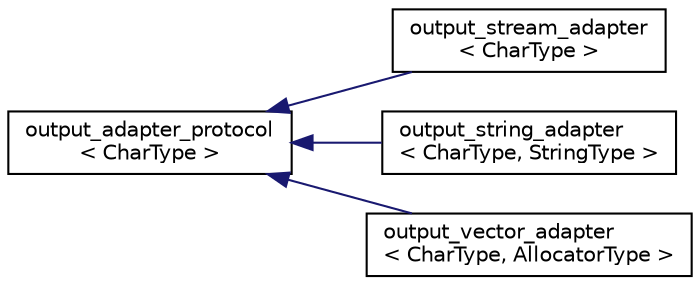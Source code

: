 digraph "Graphical Class Hierarchy"
{
 // LATEX_PDF_SIZE
  edge [fontname="Helvetica",fontsize="10",labelfontname="Helvetica",labelfontsize="10"];
  node [fontname="Helvetica",fontsize="10",shape=record];
  rankdir="LR";
  Node0 [label="output_adapter_protocol\l\< CharType \>",height=0.2,width=0.4,color="black", fillcolor="white", style="filled",URL="$structdetail_1_1output__adapter__protocol.html",tooltip="abstract output adapter interface"];
  Node0 -> Node1 [dir="back",color="midnightblue",fontsize="10",style="solid",fontname="Helvetica"];
  Node1 [label="output_stream_adapter\l\< CharType \>",height=0.2,width=0.4,color="black", fillcolor="white", style="filled",URL="$classdetail_1_1output__stream__adapter.html",tooltip="output adapter for output streams"];
  Node0 -> Node2 [dir="back",color="midnightblue",fontsize="10",style="solid",fontname="Helvetica"];
  Node2 [label="output_string_adapter\l\< CharType, StringType \>",height=0.2,width=0.4,color="black", fillcolor="white", style="filled",URL="$classdetail_1_1output__string__adapter.html",tooltip="output adapter for basic_string"];
  Node0 -> Node3 [dir="back",color="midnightblue",fontsize="10",style="solid",fontname="Helvetica"];
  Node3 [label="output_vector_adapter\l\< CharType, AllocatorType \>",height=0.2,width=0.4,color="black", fillcolor="white", style="filled",URL="$classdetail_1_1output__vector__adapter.html",tooltip="output adapter for byte vectors"];
}
